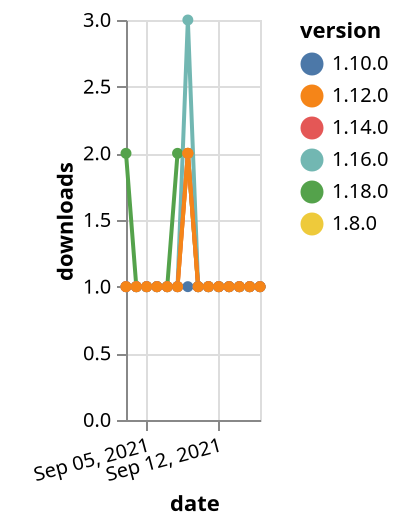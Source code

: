 {"$schema": "https://vega.github.io/schema/vega-lite/v5.json", "description": "A simple bar chart with embedded data.", "data": {"values": [{"date": "2021-09-03", "total": 114, "delta": 2, "version": "1.18.0"}, {"date": "2021-09-04", "total": 115, "delta": 1, "version": "1.18.0"}, {"date": "2021-09-05", "total": 116, "delta": 1, "version": "1.18.0"}, {"date": "2021-09-06", "total": 117, "delta": 1, "version": "1.18.0"}, {"date": "2021-09-07", "total": 118, "delta": 1, "version": "1.18.0"}, {"date": "2021-09-08", "total": 120, "delta": 2, "version": "1.18.0"}, {"date": "2021-09-09", "total": 122, "delta": 2, "version": "1.18.0"}, {"date": "2021-09-10", "total": 123, "delta": 1, "version": "1.18.0"}, {"date": "2021-09-11", "total": 124, "delta": 1, "version": "1.18.0"}, {"date": "2021-09-12", "total": 125, "delta": 1, "version": "1.18.0"}, {"date": "2021-09-13", "total": 126, "delta": 1, "version": "1.18.0"}, {"date": "2021-09-14", "total": 127, "delta": 1, "version": "1.18.0"}, {"date": "2021-09-15", "total": 128, "delta": 1, "version": "1.18.0"}, {"date": "2021-09-16", "total": 129, "delta": 1, "version": "1.18.0"}, {"date": "2021-09-03", "total": 213, "delta": 1, "version": "1.8.0"}, {"date": "2021-09-04", "total": 214, "delta": 1, "version": "1.8.0"}, {"date": "2021-09-05", "total": 215, "delta": 1, "version": "1.8.0"}, {"date": "2021-09-06", "total": 216, "delta": 1, "version": "1.8.0"}, {"date": "2021-09-07", "total": 217, "delta": 1, "version": "1.8.0"}, {"date": "2021-09-08", "total": 218, "delta": 1, "version": "1.8.0"}, {"date": "2021-09-09", "total": 220, "delta": 2, "version": "1.8.0"}, {"date": "2021-09-10", "total": 221, "delta": 1, "version": "1.8.0"}, {"date": "2021-09-11", "total": 222, "delta": 1, "version": "1.8.0"}, {"date": "2021-09-12", "total": 223, "delta": 1, "version": "1.8.0"}, {"date": "2021-09-13", "total": 224, "delta": 1, "version": "1.8.0"}, {"date": "2021-09-14", "total": 225, "delta": 1, "version": "1.8.0"}, {"date": "2021-09-15", "total": 226, "delta": 1, "version": "1.8.0"}, {"date": "2021-09-16", "total": 227, "delta": 1, "version": "1.8.0"}, {"date": "2021-09-03", "total": 182, "delta": 1, "version": "1.10.0"}, {"date": "2021-09-04", "total": 183, "delta": 1, "version": "1.10.0"}, {"date": "2021-09-05", "total": 184, "delta": 1, "version": "1.10.0"}, {"date": "2021-09-06", "total": 185, "delta": 1, "version": "1.10.0"}, {"date": "2021-09-07", "total": 186, "delta": 1, "version": "1.10.0"}, {"date": "2021-09-08", "total": 187, "delta": 1, "version": "1.10.0"}, {"date": "2021-09-09", "total": 188, "delta": 1, "version": "1.10.0"}, {"date": "2021-09-10", "total": 189, "delta": 1, "version": "1.10.0"}, {"date": "2021-09-11", "total": 190, "delta": 1, "version": "1.10.0"}, {"date": "2021-09-12", "total": 191, "delta": 1, "version": "1.10.0"}, {"date": "2021-09-13", "total": 192, "delta": 1, "version": "1.10.0"}, {"date": "2021-09-14", "total": 193, "delta": 1, "version": "1.10.0"}, {"date": "2021-09-15", "total": 194, "delta": 1, "version": "1.10.0"}, {"date": "2021-09-16", "total": 195, "delta": 1, "version": "1.10.0"}, {"date": "2021-09-03", "total": 163, "delta": 1, "version": "1.16.0"}, {"date": "2021-09-04", "total": 164, "delta": 1, "version": "1.16.0"}, {"date": "2021-09-05", "total": 165, "delta": 1, "version": "1.16.0"}, {"date": "2021-09-06", "total": 166, "delta": 1, "version": "1.16.0"}, {"date": "2021-09-07", "total": 167, "delta": 1, "version": "1.16.0"}, {"date": "2021-09-08", "total": 168, "delta": 1, "version": "1.16.0"}, {"date": "2021-09-09", "total": 171, "delta": 3, "version": "1.16.0"}, {"date": "2021-09-10", "total": 172, "delta": 1, "version": "1.16.0"}, {"date": "2021-09-11", "total": 173, "delta": 1, "version": "1.16.0"}, {"date": "2021-09-12", "total": 174, "delta": 1, "version": "1.16.0"}, {"date": "2021-09-13", "total": 175, "delta": 1, "version": "1.16.0"}, {"date": "2021-09-14", "total": 176, "delta": 1, "version": "1.16.0"}, {"date": "2021-09-15", "total": 177, "delta": 1, "version": "1.16.0"}, {"date": "2021-09-16", "total": 178, "delta": 1, "version": "1.16.0"}, {"date": "2021-09-03", "total": 148, "delta": 1, "version": "1.14.0"}, {"date": "2021-09-04", "total": 149, "delta": 1, "version": "1.14.0"}, {"date": "2021-09-05", "total": 150, "delta": 1, "version": "1.14.0"}, {"date": "2021-09-06", "total": 151, "delta": 1, "version": "1.14.0"}, {"date": "2021-09-07", "total": 152, "delta": 1, "version": "1.14.0"}, {"date": "2021-09-08", "total": 153, "delta": 1, "version": "1.14.0"}, {"date": "2021-09-09", "total": 155, "delta": 2, "version": "1.14.0"}, {"date": "2021-09-10", "total": 156, "delta": 1, "version": "1.14.0"}, {"date": "2021-09-11", "total": 157, "delta": 1, "version": "1.14.0"}, {"date": "2021-09-12", "total": 158, "delta": 1, "version": "1.14.0"}, {"date": "2021-09-13", "total": 159, "delta": 1, "version": "1.14.0"}, {"date": "2021-09-14", "total": 160, "delta": 1, "version": "1.14.0"}, {"date": "2021-09-15", "total": 161, "delta": 1, "version": "1.14.0"}, {"date": "2021-09-16", "total": 162, "delta": 1, "version": "1.14.0"}, {"date": "2021-09-03", "total": 166, "delta": 1, "version": "1.12.0"}, {"date": "2021-09-04", "total": 167, "delta": 1, "version": "1.12.0"}, {"date": "2021-09-05", "total": 168, "delta": 1, "version": "1.12.0"}, {"date": "2021-09-06", "total": 169, "delta": 1, "version": "1.12.0"}, {"date": "2021-09-07", "total": 170, "delta": 1, "version": "1.12.0"}, {"date": "2021-09-08", "total": 171, "delta": 1, "version": "1.12.0"}, {"date": "2021-09-09", "total": 173, "delta": 2, "version": "1.12.0"}, {"date": "2021-09-10", "total": 174, "delta": 1, "version": "1.12.0"}, {"date": "2021-09-11", "total": 175, "delta": 1, "version": "1.12.0"}, {"date": "2021-09-12", "total": 176, "delta": 1, "version": "1.12.0"}, {"date": "2021-09-13", "total": 177, "delta": 1, "version": "1.12.0"}, {"date": "2021-09-14", "total": 178, "delta": 1, "version": "1.12.0"}, {"date": "2021-09-15", "total": 179, "delta": 1, "version": "1.12.0"}, {"date": "2021-09-16", "total": 180, "delta": 1, "version": "1.12.0"}]}, "width": "container", "mark": {"type": "line", "point": {"filled": true}}, "encoding": {"x": {"field": "date", "type": "temporal", "timeUnit": "yearmonthdate", "title": "date", "axis": {"labelAngle": -15}}, "y": {"field": "delta", "type": "quantitative", "title": "downloads"}, "color": {"field": "version", "type": "nominal"}, "tooltip": {"field": "delta"}}}